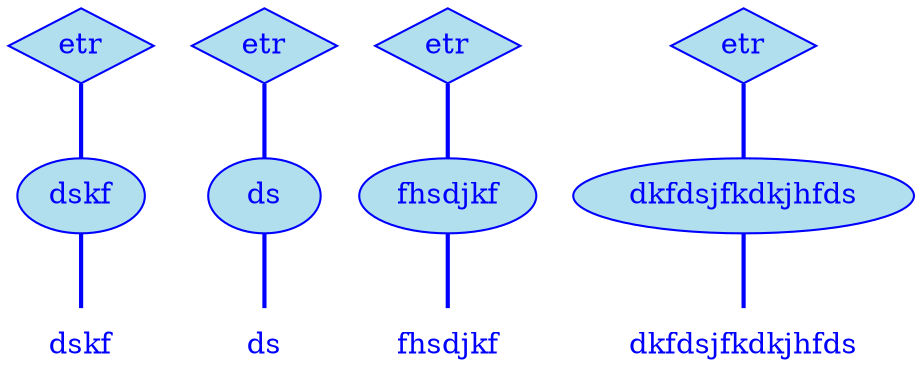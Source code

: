 digraph g {
	graph [bb="0,0,414,180"];
	node [label="\N"];
	graph [_draw_="c 5 -white C 5 -white P 4 0 0 0 180 414 180 414 0 ",
		xdotversion="1.2"];
	"mc1s1_t2#token84" [label=dskf, shape=plaintext, fillcolor=lightblue2, fontcolor=blue, pos="30,18", width="0.75", height="0.50", _ldraw_="F 14.000000 11 -Times-Roman c 4 -blue T 30 13 0 28 4 -dskf "];
	"mc1s1_W1#wordmc1s1_t2#token" [label=dskf, shape=ellipse, fillcolor=lightblue2, fontcolor=blue, pos="30,90", width="0.83", height="0.50", color=blue, style=filled, _draw_="S 6 -filled c 4 -blue C 10 -lightblue2 E 30 90 30 18 ", _ldraw_="F 14.000000 11 -Times-Roman c 4 -blue T 30 85 0 28 4 -dskf "];
	"mc1s1_P11#pos" [label=etr, shape=diamond, fillcolor=lightblue2, fontcolor=blue, pos="30,162", width="0.75", height="0.50", color=blue, style=filled, _draw_="S 6 -filled c 4 -blue C 10 -lightblue2 P 4 30 180 3 162 30 144 57 162 ", _ldraw_="F 14.000000 11 -Times-Roman c 4 -blue T 30 157 0 20 3 -etr "];
	"mc1s1_t4#token87" [label=ds, shape=plaintext, fillcolor=lightblue2, fontcolor=blue, pos="105,18", width="0.75", height="0.50", _ldraw_="F 14.000000 11 -Times-Roman c 4 -blue T 105 13 0 15 2 -ds "];
	"mc1s1_W2#wordmc1s1_t4#token" [label=ds, shape=ellipse, fillcolor=lightblue2, fontcolor=blue, pos="105,90", width="0.75", height="0.50", color=blue, style=filled, _draw_="S 6 -filled c 4 -blue C 10 -lightblue2 E 105 90 27 18 ", _ldraw_="F 14.000000 11 -Times-Roman c 4 -blue T 105 85 0 15 2 -ds "];
	"mc1s1_P36#pos" [label=etr, shape=diamond, fillcolor=lightblue2, fontcolor=blue, pos="105,162", width="0.75", height="0.50", color=blue, style=filled, _draw_="S 6 -filled c 4 -blue C 10 -lightblue2 P 4 105 180 78 162 105 144 132 162 ", _ldraw_="F 14.000000 11 -Times-Roman c 4 -blue T 105 157 0 20 3 -etr "];
	"mc1s1_t6#token78" [label=fhsdjkf, shape=plaintext, fillcolor=lightblue2, fontcolor=blue, pos="192,18", width="0.83", height="0.50", _ldraw_="F 14.000000 11 -Times-Roman c 4 -blue T 192 13 0 45 7 -fhsdjkf "];
	"mc1s1_W3#wordmc1s1_t6#token" [label=fhsdjkf, shape=ellipse, fillcolor=lightblue2, fontcolor=blue, pos="192,90", width="1.17", height="0.50", color=blue, style=filled, _draw_="S 6 -filled c 4 -blue C 10 -lightblue2 E 192 90 42 18 ", _ldraw_="F 14.000000 11 -Times-Roman c 4 -blue T 192 85 0 45 7 -fhsdjkf "];
	"mc1s1_P61#pos" [label=etr, shape=diamond, fillcolor=lightblue2, fontcolor=blue, pos="192,162", width="0.75", height="0.50", color=blue, style=filled, _draw_="S 6 -filled c 4 -blue C 10 -lightblue2 P 4 192 180 165 162 192 144 219 162 ", _ldraw_="F 14.000000 11 -Times-Roman c 4 -blue T 192 157 0 20 3 -etr "];
	"mc1s1_t8#token16" [label=dkfdsjfkdkjhfds, shape=plaintext, fillcolor=lightblue2, fontcolor=blue, pos="333,18", width="1.61", height="0.50", _ldraw_="F 14.000000 11 -Times-Roman c 4 -blue T 333 13 0 101 15 -dkfdsjfkdkjhfds "];
	"mc1s1_W4#wordmc1s1_t8#token" [label=dkfdsjfkdkjhfds, shape=ellipse, fillcolor=lightblue2, fontcolor=blue, pos="333,90", width="2.25", height="0.50", color=blue, style=filled, _draw_="S 6 -filled c 4 -blue C 10 -lightblue2 E 333 90 81 18 ", _ldraw_="F 14.000000 11 -Times-Roman c 4 -blue T 333 85 0 101 15 -dkfdsjfkdkjhfds "];
	"mc1s1_P86#pos" [label=etr, shape=diamond, fillcolor=lightblue2, fontcolor=blue, pos="333,162", width="0.75", height="0.50", color=blue, style=filled, _draw_="S 6 -filled c 4 -blue C 10 -lightblue2 P 4 333 180 306 162 333 144 360 162 ", _ldraw_="F 14.000000 11 -Times-Roman c 4 -blue T 333 157 0 20 3 -etr "];
	"mc1s1_W1#wordmc1s1_t2#token" -> "mc1s1_t2#token84" [arrowhead=none, color=blue, fontcolor=blue, style=bold, minlen=1, pos="30,72 30,61 30,47 30,36", _draw_="S 4 -bold c 4 -blue B 4 30 72 30 61 30 47 30 36 "];
	"mc1s1_P11#pos" -> "mc1s1_W1#wordmc1s1_t2#token" [arrowhead=none, color=blue, fontcolor=blue, style=bold, minlen=1, pos="30,144 30,133 30,119 30,108", _draw_="S 4 -bold c 4 -blue B 4 30 144 30 133 30 119 30 108 "];
	"mc1s1_W2#wordmc1s1_t4#token" -> "mc1s1_t4#token87" [arrowhead=none, color=blue, fontcolor=blue, style=bold, minlen=1, pos="105,72 105,61 105,47 105,36", _draw_="S 4 -bold c 4 -blue B 4 105 72 105 61 105 47 105 36 "];
	"mc1s1_P36#pos" -> "mc1s1_W2#wordmc1s1_t4#token" [arrowhead=none, color=blue, fontcolor=blue, style=bold, minlen=1, pos="105,144 105,133 105,119 105,108", _draw_="S 4 -bold c 4 -blue B 4 105 144 105 133 105 119 105 108 "];
	"mc1s1_W3#wordmc1s1_t6#token" -> "mc1s1_t6#token78" [arrowhead=none, color=blue, fontcolor=blue, style=bold, minlen=1, pos="192,72 192,61 192,47 192,36", _draw_="S 4 -bold c 4 -blue B 4 192 72 192 61 192 47 192 36 "];
	"mc1s1_P61#pos" -> "mc1s1_W3#wordmc1s1_t6#token" [arrowhead=none, color=blue, fontcolor=blue, style=bold, minlen=1, pos="192,144 192,133 192,119 192,108", _draw_="S 4 -bold c 4 -blue B 4 192 144 192 133 192 119 192 108 "];
	"mc1s1_W4#wordmc1s1_t8#token" -> "mc1s1_t8#token16" [arrowhead=none, color=blue, fontcolor=blue, style=bold, minlen=1, pos="333,72 333,61 333,47 333,36", _draw_="S 4 -bold c 4 -blue B 4 333 72 333 61 333 47 333 36 "];
	"mc1s1_P86#pos" -> "mc1s1_W4#wordmc1s1_t8#token" [arrowhead=none, color=blue, fontcolor=blue, style=bold, minlen=1, pos="333,144 333,133 333,119 333,108", _draw_="S 4 -bold c 4 -blue B 4 333 144 333 133 333 119 333 108 "];
}
